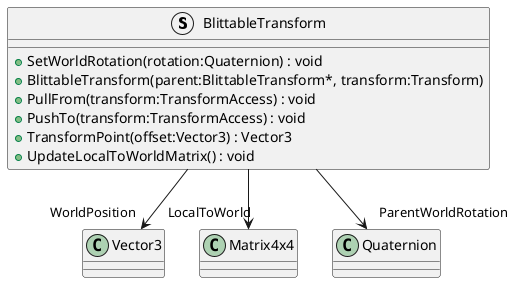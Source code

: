 @startuml
struct BlittableTransform {
    + SetWorldRotation(rotation:Quaternion) : void
    + BlittableTransform(parent:BlittableTransform*, transform:Transform)
    + PullFrom(transform:TransformAccess) : void
    + PushTo(transform:TransformAccess) : void
    + TransformPoint(offset:Vector3) : Vector3
    + UpdateLocalToWorldMatrix() : void
}
BlittableTransform --> "WorldPosition" Vector3
BlittableTransform --> "LocalToWorld" Matrix4x4
BlittableTransform --> "ParentWorldRotation" Quaternion
@enduml
